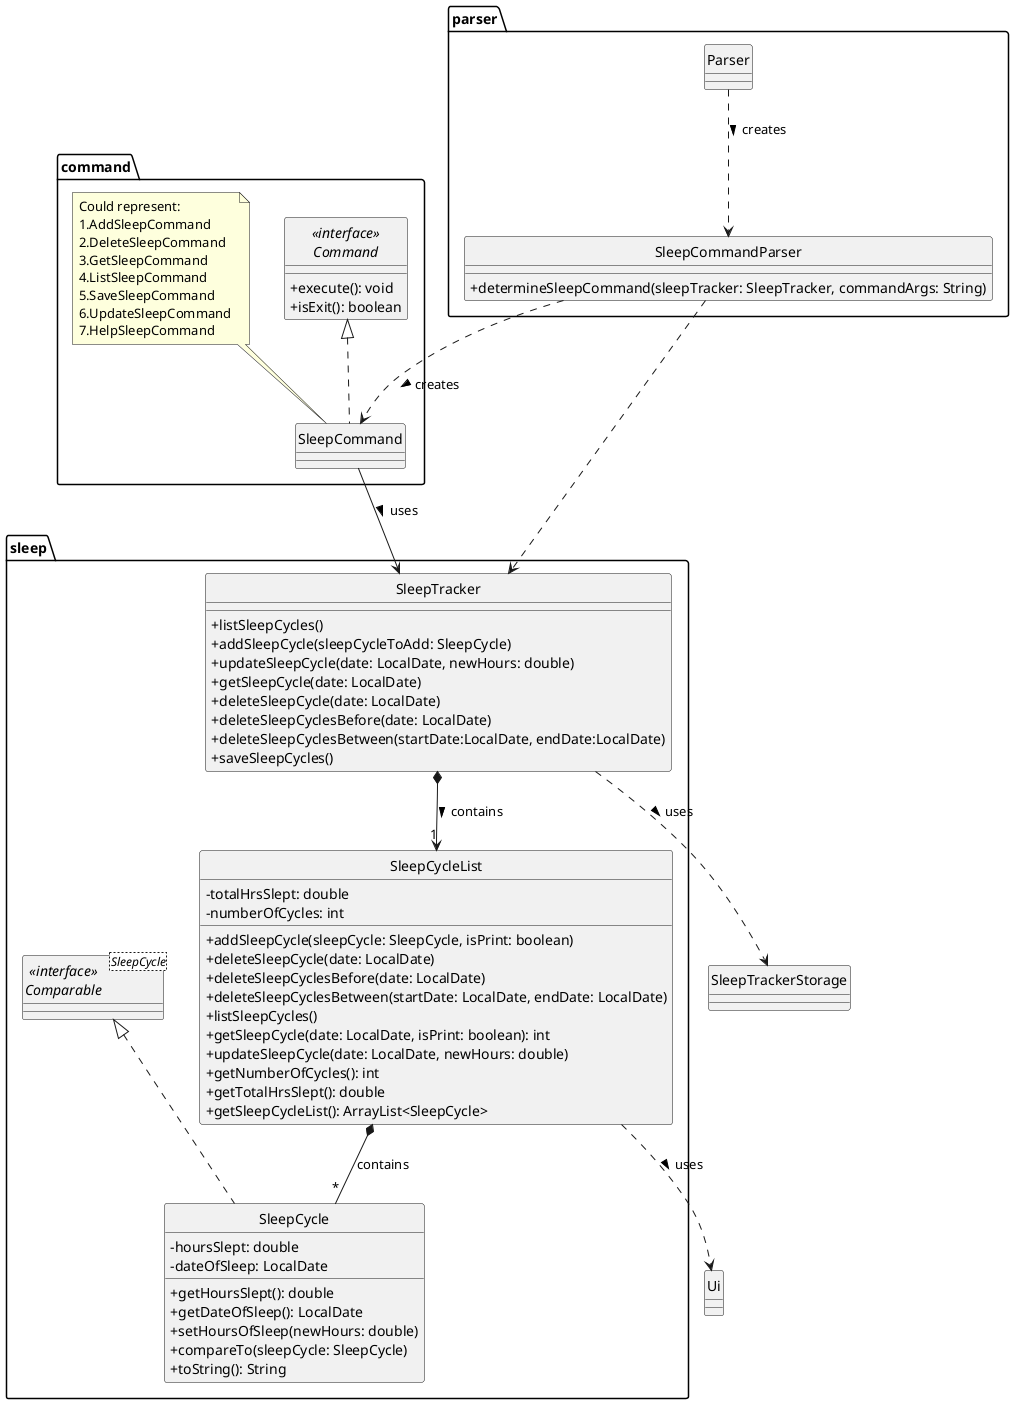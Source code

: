 @startuml
'https://plantuml.com/sequence-diagram

skinparam classAttributeIconSize 0
hide circle

package parser {
    class SleepCommandParser {

    +determineSleepCommand(sleepTracker: SleepTracker, commandArgs: String)
    }

    class Parser {
    }
}

package command {
    interface "<<interface>>\nCommand" as Command {
                + execute(): void
                + isExit(): boolean
    }

    class SleepCommand implements Command {
    }
    note top of SleepCommand: Could represent: \n1.AddSleepCommand \n2.DeleteSleepCommand \n3.GetSleepCommand \n4.ListSleepCommand \n5.SaveSleepCommand \n6.UpdateSleepCommand \n7.HelpSleepCommand


}

package sleep {
    interface "<<interface>>\nComparable" as Comparable<SleepCycle> {
    }

    class SleepCycle implements Comparable {
        - hoursSlept: double
        - dateOfSleep: LocalDate

        + getHoursSlept(): double
        + getDateOfSleep(): LocalDate
        + setHoursOfSleep(newHours: double)
        + compareTo(sleepCycle: SleepCycle)
        +toString(): String
    }

    class SleepCycleList {
        - totalHrsSlept: double
        - numberOfCycles: int

        +addSleepCycle(sleepCycle: SleepCycle, isPrint: boolean)
        +deleteSleepCycle(date: LocalDate)
        +deleteSleepCyclesBefore(date: LocalDate)
        +deleteSleepCyclesBetween(startDate: LocalDate, endDate: LocalDate)
        +listSleepCycles()
        +getSleepCycle(date: LocalDate, isPrint: boolean): int
        +updateSleepCycle(date: LocalDate, newHours: double)
        +getNumberOfCycles(): int
        +getTotalHrsSlept(): double
        +getSleepCycleList(): ArrayList<SleepCycle>

    }

    class SleepTracker {
        +listSleepCycles()
        +addSleepCycle(sleepCycleToAdd: SleepCycle)
        +updateSleepCycle(date: LocalDate, newHours: double)
        +getSleepCycle(date: LocalDate)
        +deleteSleepCycle(date: LocalDate)
        +deleteSleepCyclesBefore(date: LocalDate)
        +deleteSleepCyclesBetween(startDate:LocalDate, endDate:LocalDate)
        +saveSleepCycles()
    }
}


class SleepTrackerStorage {
}

class Ui {
}

Parser ..> SleepCommandParser: creates >

SleepCommandParser .DOWN.> SleepCommand : creates >
SleepCommandParser ..> SleepTracker

SleepCommand --> SleepTracker : uses >


SleepCycleList ..> Ui : uses >
SleepTracker *--> "1" SleepCycleList: contains >
SleepTracker ..> SleepTrackerStorage : uses >

SleepCycleList *-- "*" SleepCycle : contains

@enduml